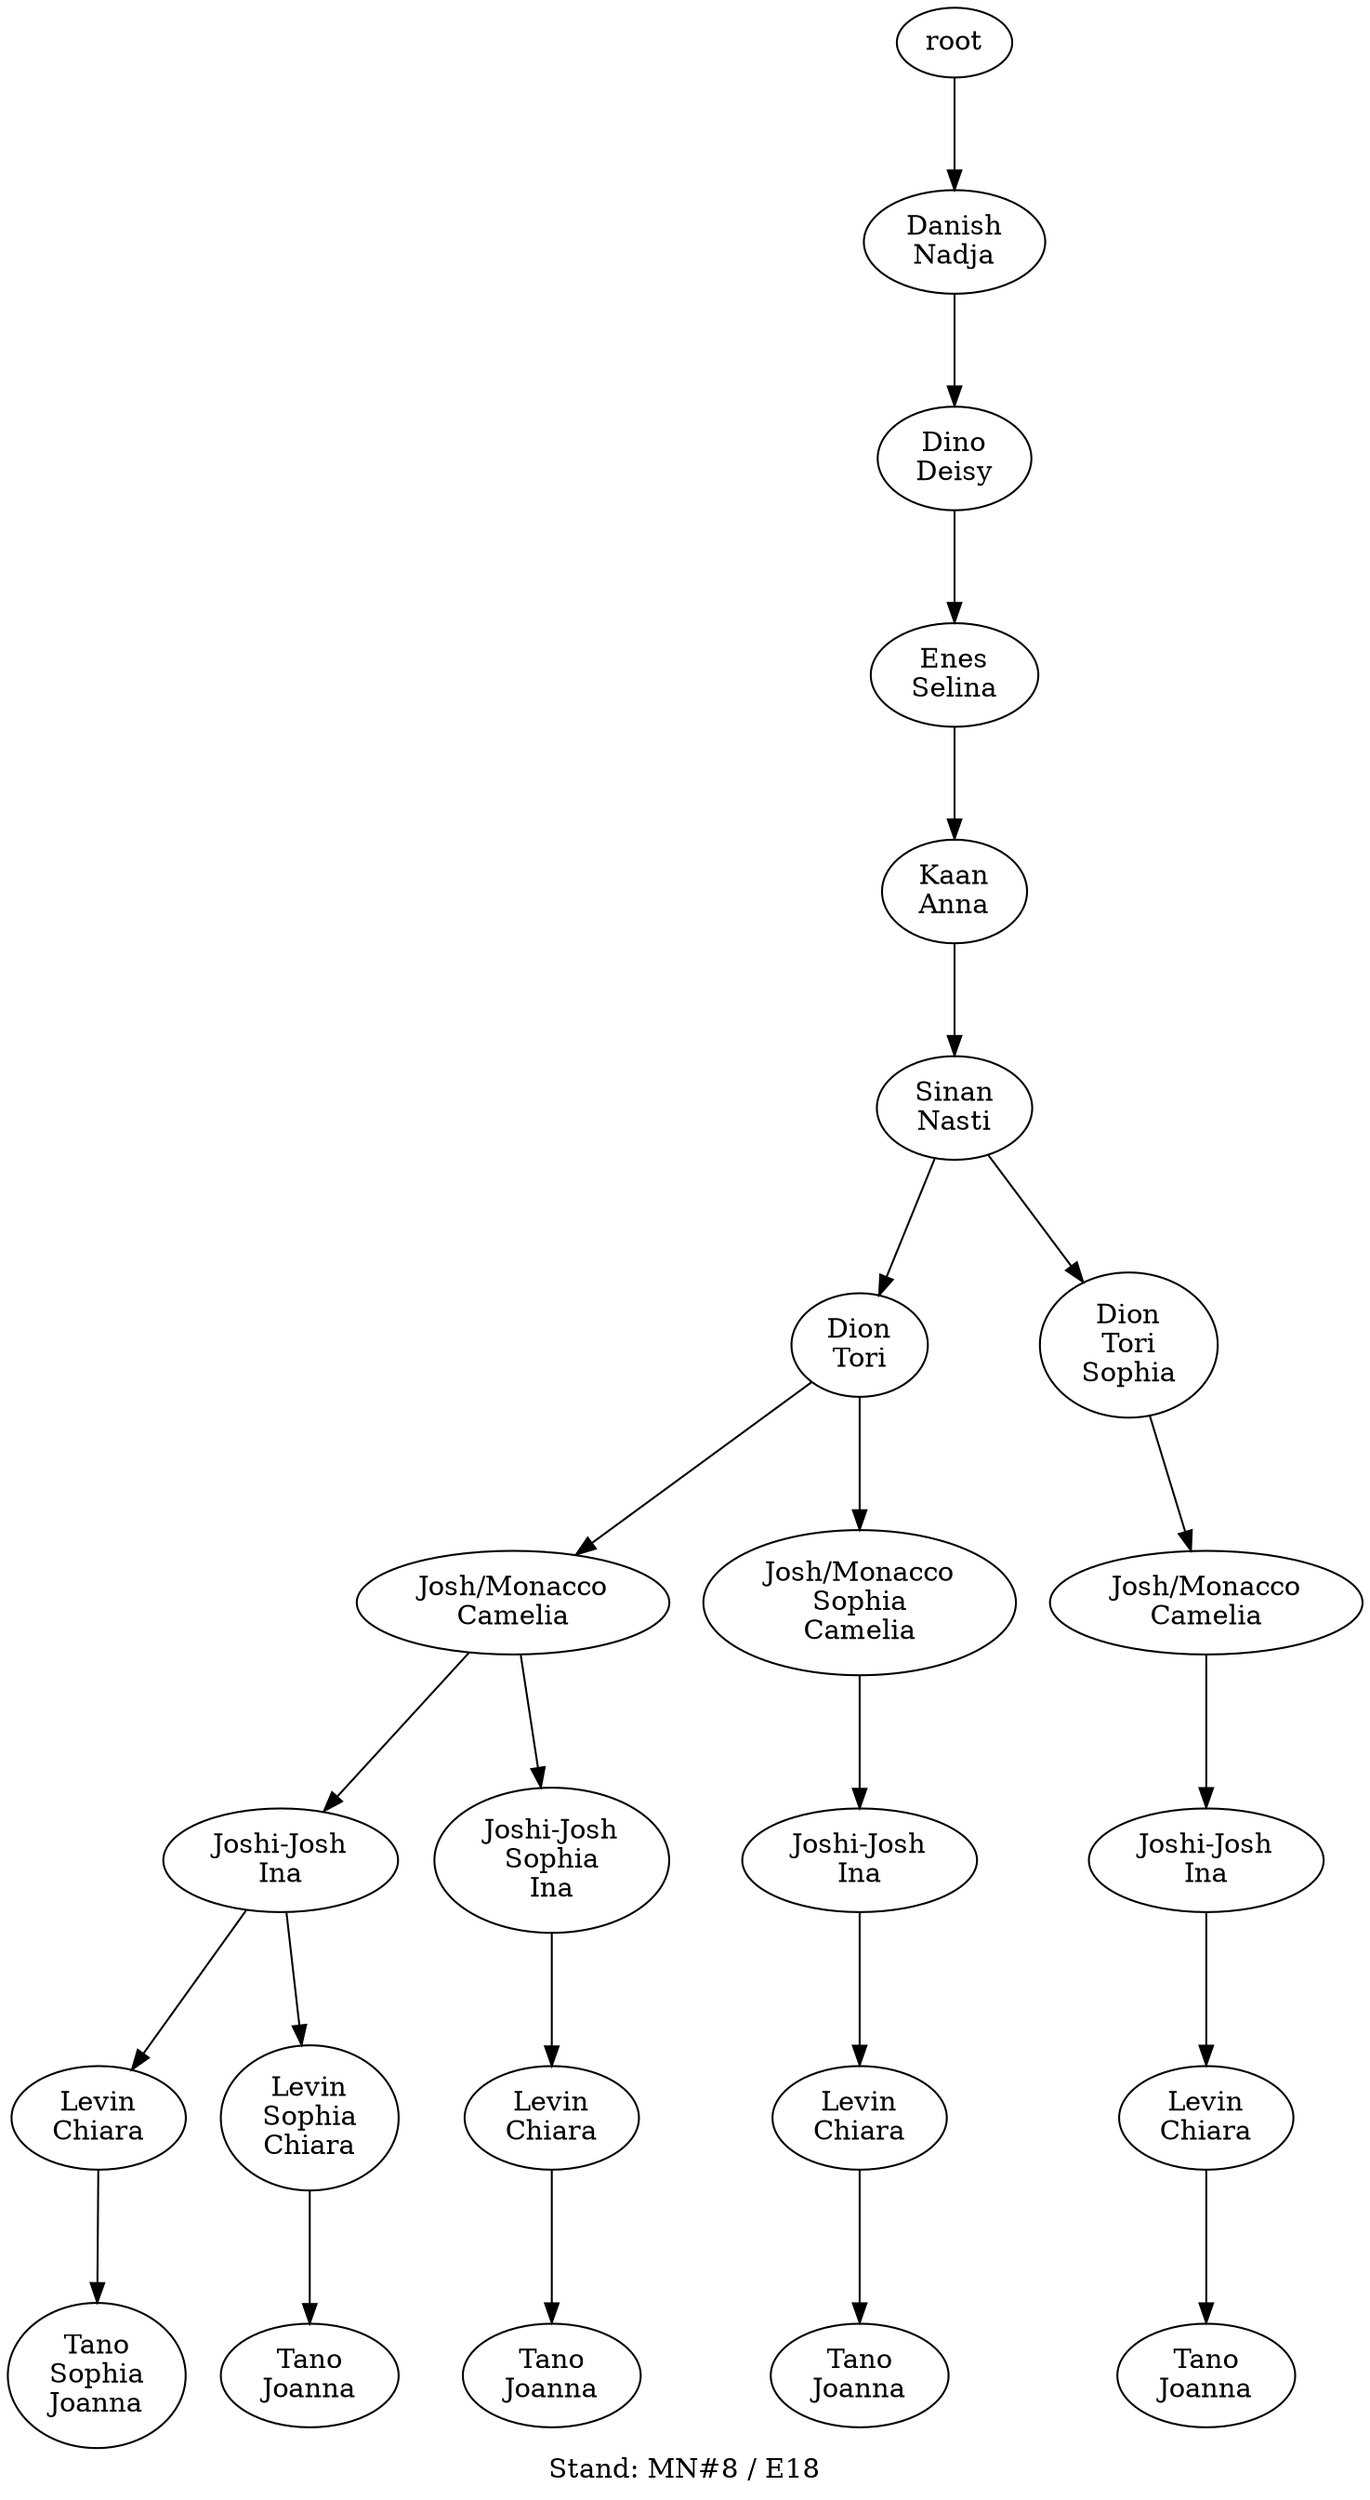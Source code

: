 digraph D { labelloc="b"; label="Stand: MN#8 / E18"; ranksep=0.8;
"root/6"[label="Danish\nNadja"]
"root" -> "root/6";
"root/6/3"[label="Dino\nDeisy"]
"root/6" -> "root/6/3";
"root/6/3/8"[label="Enes\nSelina"]
"root/6/3" -> "root/6/3/8";
"root/6/3/8/0"[label="Kaan\nAnna"]
"root/6/3/8" -> "root/6/3/8/0";
"root/6/3/8/0/7"[label="Sinan\nNasti"]
"root/6/3/8/0" -> "root/6/3/8/0/7";
"root/6/3/8/0/7/10"[label="Dion\nTori"]
"root/6/3/8/0/7" -> "root/6/3/8/0/7/10";
"root/6/3/8/0/7/10/1"[label="Josh/Monacco\nCamelia"]
"root/6/3/8/0/7/10" -> "root/6/3/8/0/7/10/1";
"root/6/3/8/0/7/10/1/4"[label="Joshi-Josh\nIna"]
"root/6/3/8/0/7/10/1" -> "root/6/3/8/0/7/10/1/4";
"root/6/3/8/0/7/10/1/4/2"[label="Levin\nChiara"]
"root/6/3/8/0/7/10/1/4" -> "root/6/3/8/0/7/10/1/4/2";
"root/6/3/8/0/7/10/1/4/2/9,5"[label="Tano\nSophia\nJoanna"]
"root/6/3/8/0/7/10/1/4/2" -> "root/6/3/8/0/7/10/1/4/2/9,5";
"root/6/3/8/0/7/10/1/9,4"[label="Joshi-Josh\nSophia\nIna"]
"root/6/3/8/0/7/10/1" -> "root/6/3/8/0/7/10/1/9,4";
"root/6/3/8/0/7/10/1/9,4/2"[label="Levin\nChiara"]
"root/6/3/8/0/7/10/1/9,4" -> "root/6/3/8/0/7/10/1/9,4/2";
"root/6/3/8/0/7/10/1/9,4/2/5"[label="Tano\nJoanna"]
"root/6/3/8/0/7/10/1/9,4/2" -> "root/6/3/8/0/7/10/1/9,4/2/5";
"root/6/3/8/0/7/10/1/4/9,2"[label="Levin\nSophia\nChiara"]
"root/6/3/8/0/7/10/1/4" -> "root/6/3/8/0/7/10/1/4/9,2";
"root/6/3/8/0/7/10/1/4/9,2/5"[label="Tano\nJoanna"]
"root/6/3/8/0/7/10/1/4/9,2" -> "root/6/3/8/0/7/10/1/4/9,2/5";
"root/6/3/8/0/7/10/9,1"[label="Josh/Monacco\nSophia\nCamelia"]
"root/6/3/8/0/7/10" -> "root/6/3/8/0/7/10/9,1";
"root/6/3/8/0/7/10/9,1/4"[label="Joshi-Josh\nIna"]
"root/6/3/8/0/7/10/9,1" -> "root/6/3/8/0/7/10/9,1/4";
"root/6/3/8/0/7/10/9,1/4/2"[label="Levin\nChiara"]
"root/6/3/8/0/7/10/9,1/4" -> "root/6/3/8/0/7/10/9,1/4/2";
"root/6/3/8/0/7/10/9,1/4/2/5"[label="Tano\nJoanna"]
"root/6/3/8/0/7/10/9,1/4/2" -> "root/6/3/8/0/7/10/9,1/4/2/5";
"root/6/3/8/0/7/10,9"[label="Dion\nTori\nSophia"]
"root/6/3/8/0/7" -> "root/6/3/8/0/7/10,9";
"root/6/3/8/0/7/10,9/1"[label="Josh/Monacco\nCamelia"]
"root/6/3/8/0/7/10,9" -> "root/6/3/8/0/7/10,9/1";
"root/6/3/8/0/7/10,9/1/4"[label="Joshi-Josh\nIna"]
"root/6/3/8/0/7/10,9/1" -> "root/6/3/8/0/7/10,9/1/4";
"root/6/3/8/0/7/10,9/1/4/2"[label="Levin\nChiara"]
"root/6/3/8/0/7/10,9/1/4" -> "root/6/3/8/0/7/10,9/1/4/2";
"root/6/3/8/0/7/10,9/1/4/2/5"[label="Tano\nJoanna"]
"root/6/3/8/0/7/10,9/1/4/2" -> "root/6/3/8/0/7/10,9/1/4/2/5";
}

